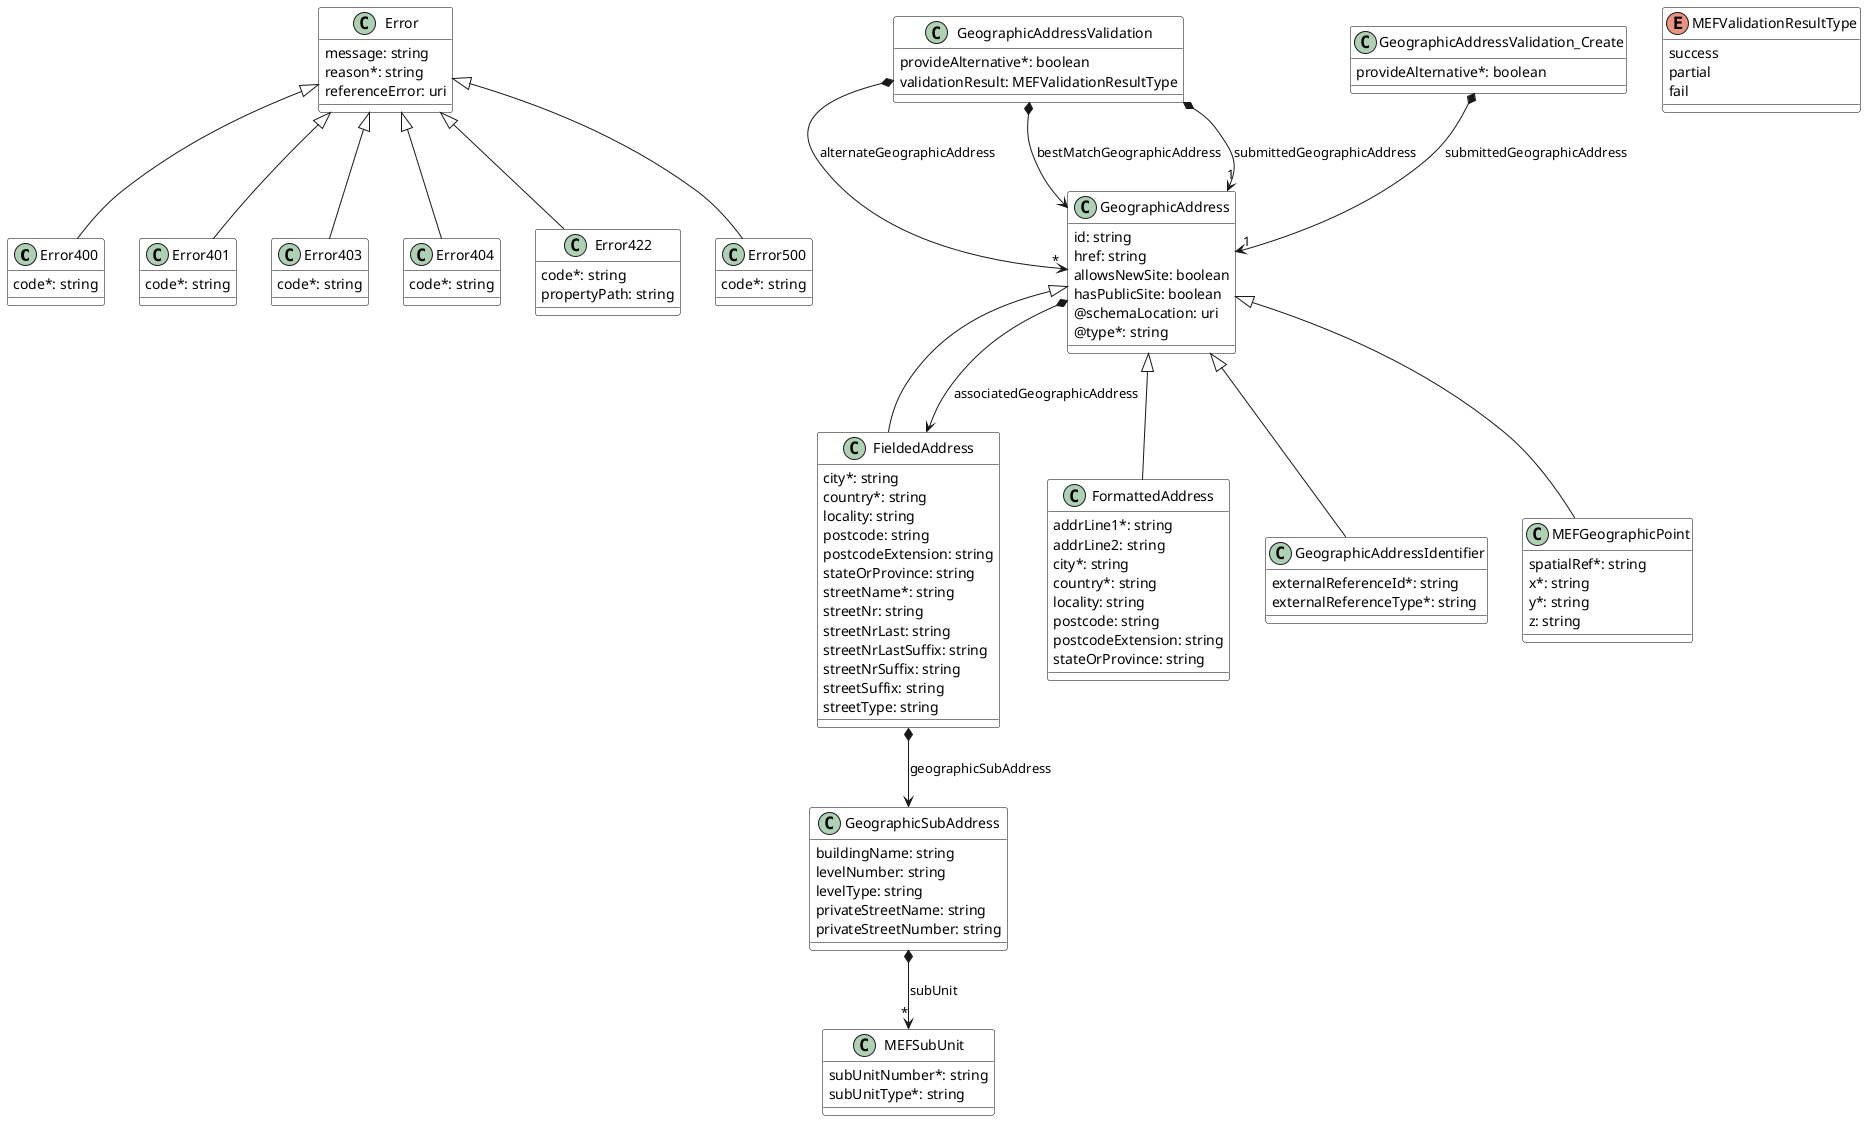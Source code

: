 @startuml
skinparam {
    ClassBackgroundColor White
    ClassBorderColor Black
}

class Error400 {

    code*: string 
}
Error <|-- Error400



class Error401 {

    code*: string 
}
Error <|-- Error401



class Error403 {

    code*: string 
}
Error <|-- Error403



class Error404 {

    code*: string 
}
Error <|-- Error404



class Error422 {

    code*: string 
    propertyPath: string 
}
Error <|-- Error422



class Error500 {

    code*: string 
}
Error <|-- Error500



class Error {

    message: string 
    reason*: string 
    referenceError: uri 
}



class FieldedAddress {

    city*: string 
    country*: string 
    locality: string 
    postcode: string 
    postcodeExtension: string 
    stateOrProvince: string 
    streetName*: string 
    streetNr: string 
    streetNrLast: string 
    streetNrLastSuffix: string 
    streetNrSuffix: string 
    streetSuffix: string 
    streetType: string 
}
GeographicAddress <|-- FieldedAddress

FieldedAddress *--> GeographicSubAddress : geographicSubAddress


class FormattedAddress {

    addrLine1*: string 
    addrLine2: string 
    city*: string 
    country*: string 
    locality: string 
    postcode: string 
    postcodeExtension: string 
    stateOrProvince: string 
}
GeographicAddress <|-- FormattedAddress



class GeographicAddressIdentifier {

    externalReferenceId*: string 
    externalReferenceType*: string 
}
GeographicAddress <|-- GeographicAddressIdentifier



class GeographicAddress {

    id: string 
    href: string 
    allowsNewSite: boolean 
    hasPublicSite: boolean 
    @schemaLocation: uri 
    @type*: string 
}

GeographicAddress *--> FieldedAddress : associatedGeographicAddress


class GeographicAddressValidation {

    provideAlternative*: boolean 
    validationResult: MEFValidationResultType 
}

GeographicAddressValidation *-->"*" GeographicAddress : alternateGeographicAddress
GeographicAddressValidation *--> GeographicAddress : bestMatchGeographicAddress
GeographicAddressValidation *-->"1" GeographicAddress : submittedGeographicAddress


class GeographicAddressValidation_Create {

    provideAlternative*: boolean 
}

GeographicAddressValidation_Create *-->"1" GeographicAddress : submittedGeographicAddress


class GeographicSubAddress {

    buildingName: string 
    levelNumber: string 
    levelType: string 
    privateStreetName: string 
    privateStreetNumber: string 
}

GeographicSubAddress *-->"*" MEFSubUnit : subUnit


class MEFGeographicPoint {

    spatialRef*: string 
    x*: string 
    y*: string 
    z: string 
}
GeographicAddress <|-- MEFGeographicPoint



class MEFSubUnit {

    subUnitNumber*: string 
    subUnitType*: string 
}



enum MEFValidationResultType {

    success
    partial
    fail
}
@enduml
